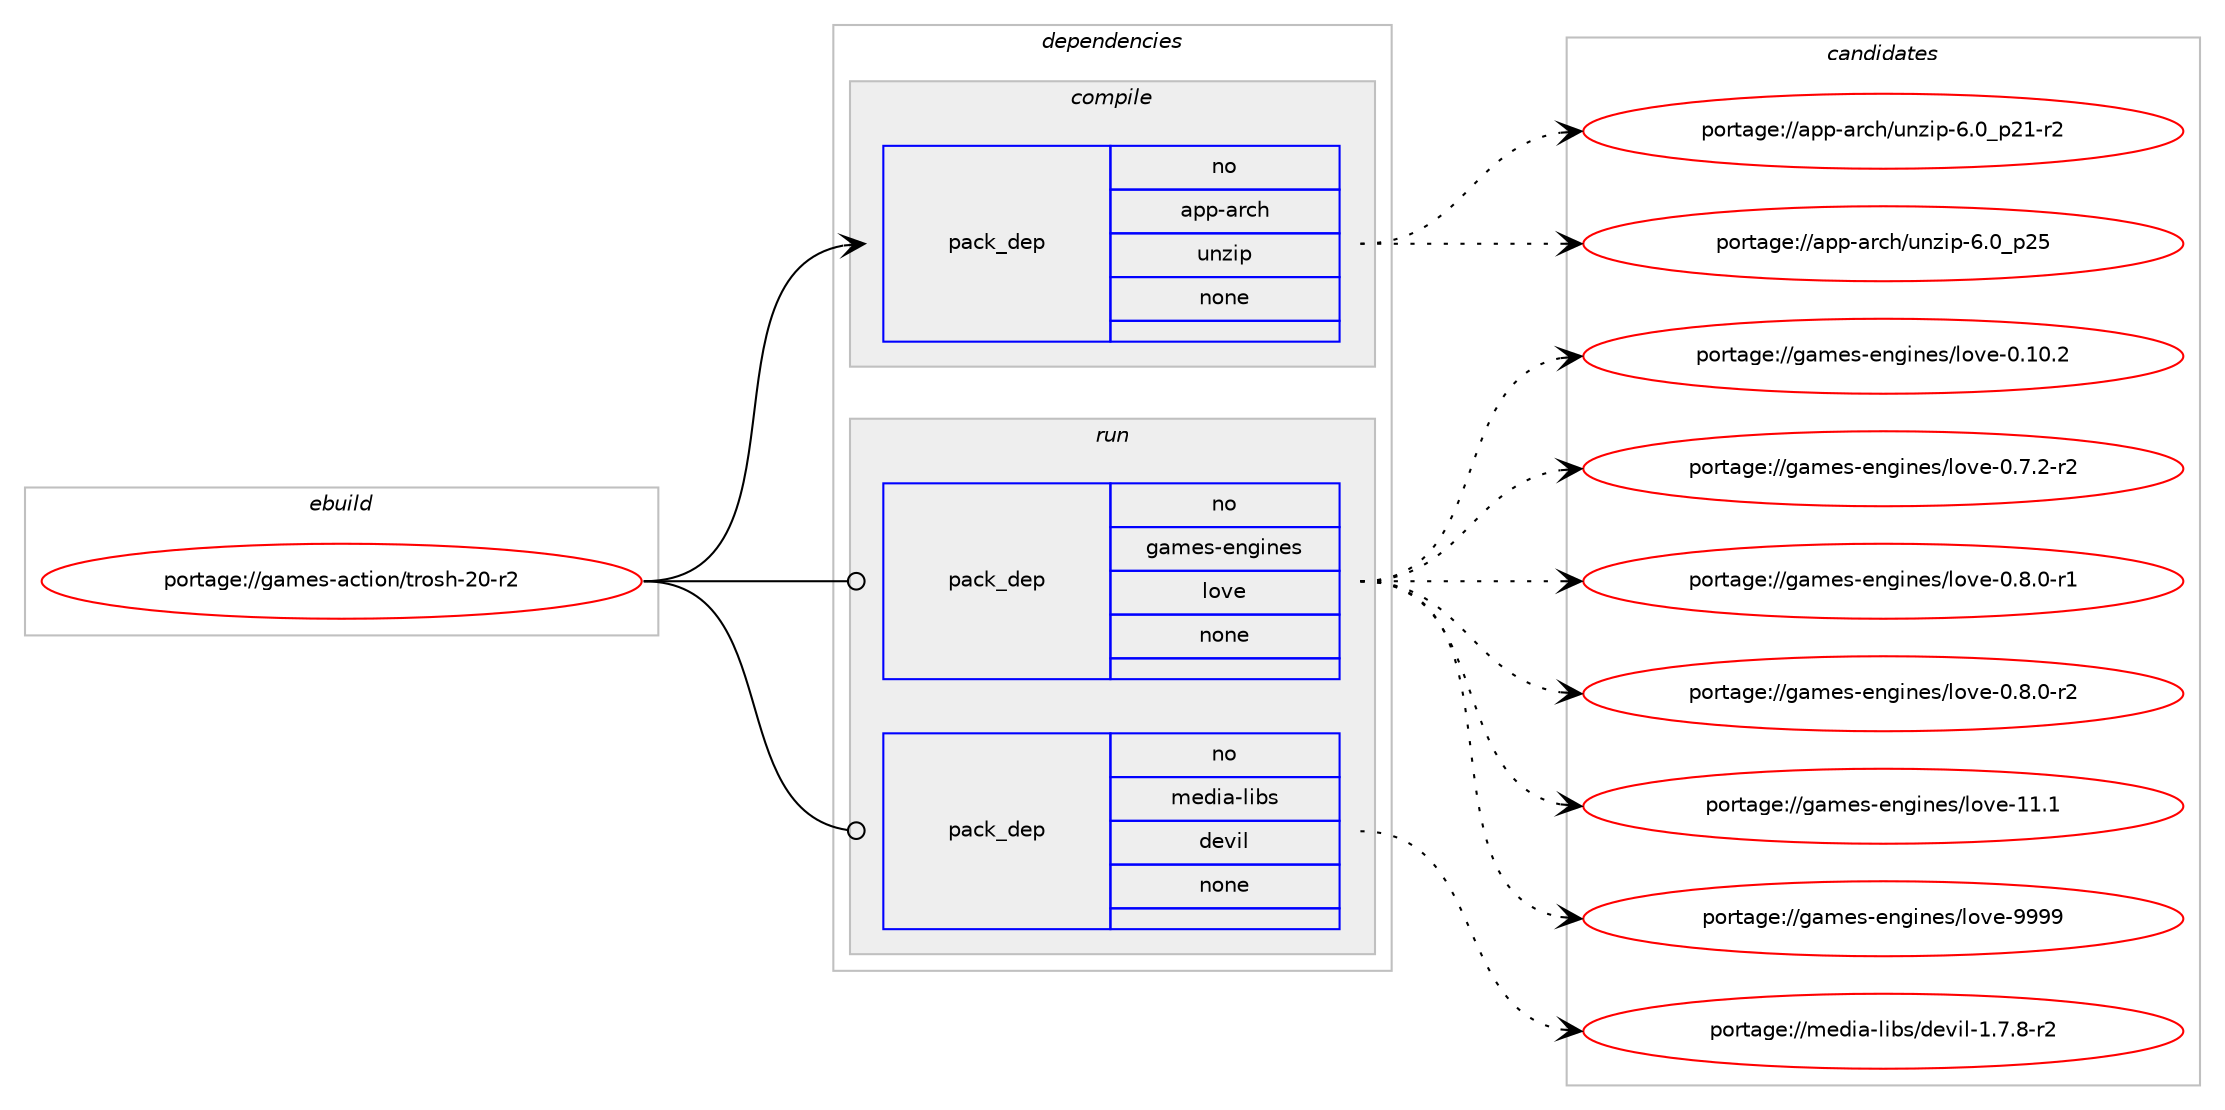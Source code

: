digraph prolog {

# *************
# Graph options
# *************

newrank=true;
concentrate=true;
compound=true;
graph [rankdir=LR,fontname=Helvetica,fontsize=10,ranksep=1.5];#, ranksep=2.5, nodesep=0.2];
edge  [arrowhead=vee];
node  [fontname=Helvetica,fontsize=10];

# **********
# The ebuild
# **********

subgraph cluster_leftcol {
color=gray;
rank=same;
label=<<i>ebuild</i>>;
id [label="portage://games-action/trosh-20-r2", color=red, width=4, href="../games-action/trosh-20-r2.svg"];
}

# ****************
# The dependencies
# ****************

subgraph cluster_midcol {
color=gray;
label=<<i>dependencies</i>>;
subgraph cluster_compile {
fillcolor="#eeeeee";
style=filled;
label=<<i>compile</i>>;
subgraph pack193028 {
dependency269469 [label=<<TABLE BORDER="0" CELLBORDER="1" CELLSPACING="0" CELLPADDING="4" WIDTH="220"><TR><TD ROWSPAN="6" CELLPADDING="30">pack_dep</TD></TR><TR><TD WIDTH="110">no</TD></TR><TR><TD>app-arch</TD></TR><TR><TD>unzip</TD></TR><TR><TD>none</TD></TR><TR><TD></TD></TR></TABLE>>, shape=none, color=blue];
}
id:e -> dependency269469:w [weight=20,style="solid",arrowhead="vee"];
}
subgraph cluster_compileandrun {
fillcolor="#eeeeee";
style=filled;
label=<<i>compile and run</i>>;
}
subgraph cluster_run {
fillcolor="#eeeeee";
style=filled;
label=<<i>run</i>>;
subgraph pack193029 {
dependency269470 [label=<<TABLE BORDER="0" CELLBORDER="1" CELLSPACING="0" CELLPADDING="4" WIDTH="220"><TR><TD ROWSPAN="6" CELLPADDING="30">pack_dep</TD></TR><TR><TD WIDTH="110">no</TD></TR><TR><TD>games-engines</TD></TR><TR><TD>love</TD></TR><TR><TD>none</TD></TR><TR><TD></TD></TR></TABLE>>, shape=none, color=blue];
}
id:e -> dependency269470:w [weight=20,style="solid",arrowhead="odot"];
subgraph pack193030 {
dependency269471 [label=<<TABLE BORDER="0" CELLBORDER="1" CELLSPACING="0" CELLPADDING="4" WIDTH="220"><TR><TD ROWSPAN="6" CELLPADDING="30">pack_dep</TD></TR><TR><TD WIDTH="110">no</TD></TR><TR><TD>media-libs</TD></TR><TR><TD>devil</TD></TR><TR><TD>none</TD></TR><TR><TD></TD></TR></TABLE>>, shape=none, color=blue];
}
id:e -> dependency269471:w [weight=20,style="solid",arrowhead="odot"];
}
}

# **************
# The candidates
# **************

subgraph cluster_choices {
rank=same;
color=gray;
label=<<i>candidates</i>>;

subgraph choice193028 {
color=black;
nodesep=1;
choiceportage9711211245971149910447117110122105112455446489511250494511450 [label="portage://app-arch/unzip-6.0_p21-r2", color=red, width=4,href="../app-arch/unzip-6.0_p21-r2.svg"];
choiceportage971121124597114991044711711012210511245544648951125053 [label="portage://app-arch/unzip-6.0_p25", color=red, width=4,href="../app-arch/unzip-6.0_p25.svg"];
dependency269469:e -> choiceportage9711211245971149910447117110122105112455446489511250494511450:w [style=dotted,weight="100"];
dependency269469:e -> choiceportage971121124597114991044711711012210511245544648951125053:w [style=dotted,weight="100"];
}
subgraph choice193029 {
color=black;
nodesep=1;
choiceportage10397109101115451011101031051101011154710811111810145484649484650 [label="portage://games-engines/love-0.10.2", color=red, width=4,href="../games-engines/love-0.10.2.svg"];
choiceportage1039710910111545101110103105110101115471081111181014548465546504511450 [label="portage://games-engines/love-0.7.2-r2", color=red, width=4,href="../games-engines/love-0.7.2-r2.svg"];
choiceportage1039710910111545101110103105110101115471081111181014548465646484511449 [label="portage://games-engines/love-0.8.0-r1", color=red, width=4,href="../games-engines/love-0.8.0-r1.svg"];
choiceportage1039710910111545101110103105110101115471081111181014548465646484511450 [label="portage://games-engines/love-0.8.0-r2", color=red, width=4,href="../games-engines/love-0.8.0-r2.svg"];
choiceportage1039710910111545101110103105110101115471081111181014549494649 [label="portage://games-engines/love-11.1", color=red, width=4,href="../games-engines/love-11.1.svg"];
choiceportage1039710910111545101110103105110101115471081111181014557575757 [label="portage://games-engines/love-9999", color=red, width=4,href="../games-engines/love-9999.svg"];
dependency269470:e -> choiceportage10397109101115451011101031051101011154710811111810145484649484650:w [style=dotted,weight="100"];
dependency269470:e -> choiceportage1039710910111545101110103105110101115471081111181014548465546504511450:w [style=dotted,weight="100"];
dependency269470:e -> choiceportage1039710910111545101110103105110101115471081111181014548465646484511449:w [style=dotted,weight="100"];
dependency269470:e -> choiceportage1039710910111545101110103105110101115471081111181014548465646484511450:w [style=dotted,weight="100"];
dependency269470:e -> choiceportage1039710910111545101110103105110101115471081111181014549494649:w [style=dotted,weight="100"];
dependency269470:e -> choiceportage1039710910111545101110103105110101115471081111181014557575757:w [style=dotted,weight="100"];
}
subgraph choice193030 {
color=black;
nodesep=1;
choiceportage109101100105974510810598115471001011181051084549465546564511450 [label="portage://media-libs/devil-1.7.8-r2", color=red, width=4,href="../media-libs/devil-1.7.8-r2.svg"];
dependency269471:e -> choiceportage109101100105974510810598115471001011181051084549465546564511450:w [style=dotted,weight="100"];
}
}

}
